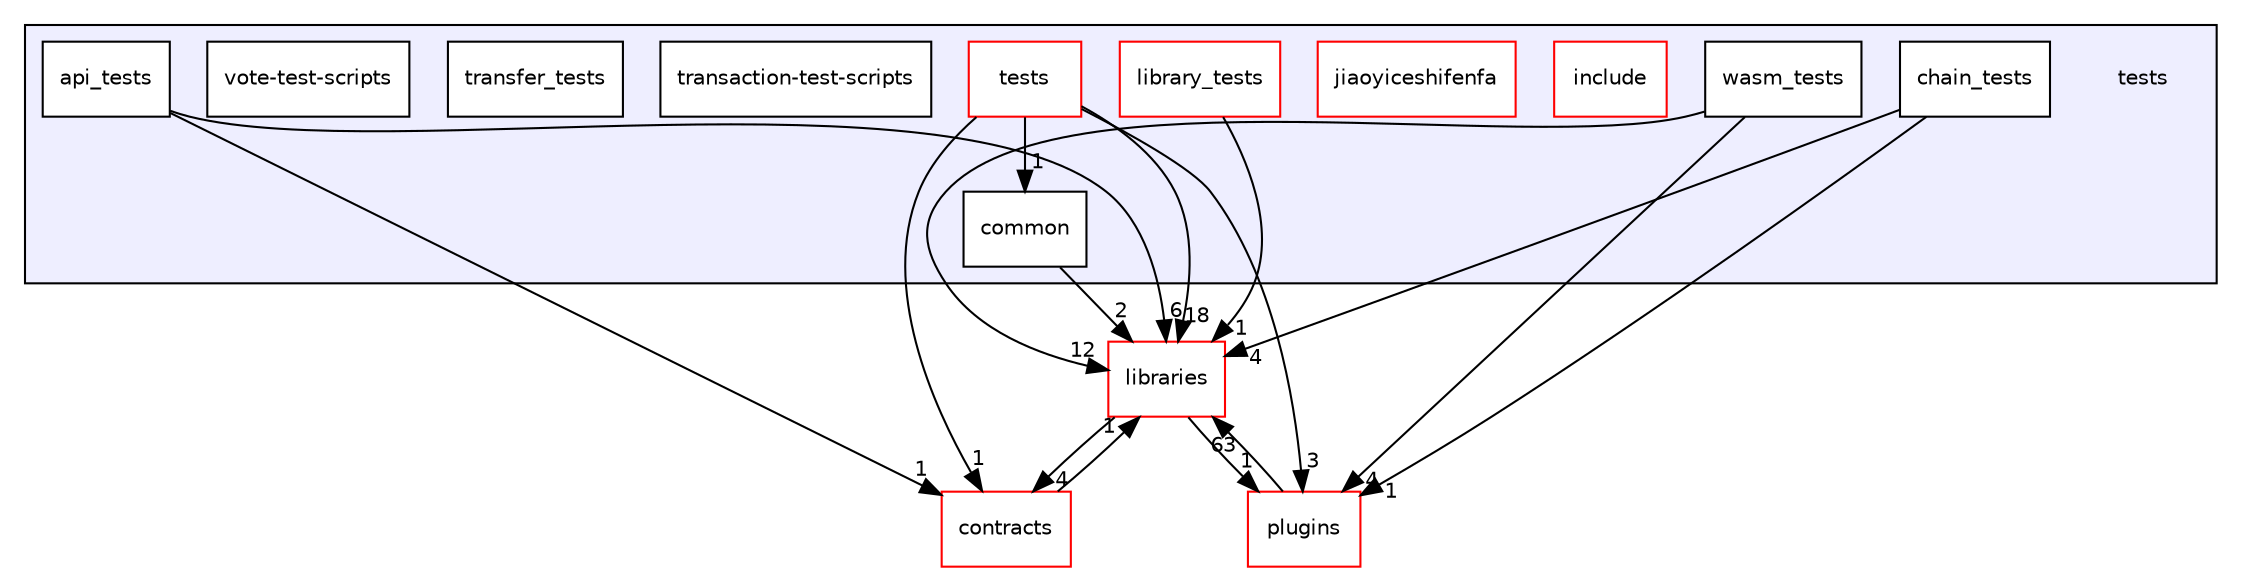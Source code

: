 digraph "tests" {
  compound=true
  node [ fontsize="10", fontname="Helvetica"];
  edge [ labelfontsize="10", labelfontname="Helvetica"];
  subgraph clusterdir_59425e443f801f1f2fd8bbe4959a3ccf {
    graph [ bgcolor="#eeeeff", pencolor="black", label="" URL="dir_59425e443f801f1f2fd8bbe4959a3ccf.html"];
    dir_59425e443f801f1f2fd8bbe4959a3ccf [shape=plaintext label="tests"];
    dir_50e44080a57fbae73b3ca2322108920f [shape=box label="api_tests" color="black" fillcolor="white" style="filled" URL="dir_50e44080a57fbae73b3ca2322108920f.html"];
    dir_4712e448c10024ae01c27eaa0292ce89 [shape=box label="chain_tests" color="black" fillcolor="white" style="filled" URL="dir_4712e448c10024ae01c27eaa0292ce89.html"];
    dir_7150d60f8ed19178d13bbbfb68df11e8 [shape=box label="common" color="black" fillcolor="white" style="filled" URL="dir_7150d60f8ed19178d13bbbfb68df11e8.html"];
    dir_dcba6dfd410a966f3c2ecded9b1039f6 [shape=box label="include" color="red" fillcolor="white" style="filled" URL="dir_dcba6dfd410a966f3c2ecded9b1039f6.html"];
    dir_d764b8b039088d041ff79cc23dd7416b [shape=box label="jiaoyiceshifenfa" color="red" fillcolor="white" style="filled" URL="dir_d764b8b039088d041ff79cc23dd7416b.html"];
    dir_5ab9b75a8f04f287eb14407e365819ee [shape=box label="library_tests" color="red" fillcolor="white" style="filled" URL="dir_5ab9b75a8f04f287eb14407e365819ee.html"];
    dir_657bc3dbb3ab2a0b56840d616fb9daa0 [shape=box label="tests" color="red" fillcolor="white" style="filled" URL="dir_657bc3dbb3ab2a0b56840d616fb9daa0.html"];
    dir_db302f19d9916151ee12beb3d4c5e034 [shape=box label="transaction-test-scripts" color="black" fillcolor="white" style="filled" URL="dir_db302f19d9916151ee12beb3d4c5e034.html"];
    dir_fcadfc131517e44a65c749be75c6b6a7 [shape=box label="transfer_tests" color="black" fillcolor="white" style="filled" URL="dir_fcadfc131517e44a65c749be75c6b6a7.html"];
    dir_70252825f09e6594ad966c5e4257d282 [shape=box label="vote-test-scripts" color="black" fillcolor="white" style="filled" URL="dir_70252825f09e6594ad966c5e4257d282.html"];
    dir_caa255d8d2c7224eae899877f6aafa7e [shape=box label="wasm_tests" color="black" fillcolor="white" style="filled" URL="dir_caa255d8d2c7224eae899877f6aafa7e.html"];
  }
  dir_bc0718b08fb2015b8e59c47b2805f60c [shape=box label="libraries" fillcolor="white" style="filled" color="red" URL="dir_bc0718b08fb2015b8e59c47b2805f60c.html"];
  dir_38c8d24aef3972a7f87b834274e76e31 [shape=box label="plugins" fillcolor="white" style="filled" color="red" URL="dir_38c8d24aef3972a7f87b834274e76e31.html"];
  dir_ae9b15dd87e066e1908bbd90e8f38627 [shape=box label="contracts" fillcolor="white" style="filled" color="red" URL="dir_ae9b15dd87e066e1908bbd90e8f38627.html"];
  dir_7150d60f8ed19178d13bbbfb68df11e8->dir_bc0718b08fb2015b8e59c47b2805f60c [headlabel="2", labeldistance=1.5 headhref="dir_001692_000004.html"];
  dir_caa255d8d2c7224eae899877f6aafa7e->dir_bc0718b08fb2015b8e59c47b2805f60c [headlabel="12", labeldistance=1.5 headhref="dir_001902_000004.html"];
  dir_caa255d8d2c7224eae899877f6aafa7e->dir_38c8d24aef3972a7f87b834274e76e31 [headlabel="4", labeldistance=1.5 headhref="dir_001902_001703.html"];
  dir_5ab9b75a8f04f287eb14407e365819ee->dir_bc0718b08fb2015b8e59c47b2805f60c [headlabel="1", labeldistance=1.5 headhref="dir_001897_000004.html"];
  dir_50e44080a57fbae73b3ca2322108920f->dir_bc0718b08fb2015b8e59c47b2805f60c [headlabel="6", labeldistance=1.5 headhref="dir_001890_000004.html"];
  dir_50e44080a57fbae73b3ca2322108920f->dir_ae9b15dd87e066e1908bbd90e8f38627 [headlabel="1", labeldistance=1.5 headhref="dir_001890_000000.html"];
  dir_bc0718b08fb2015b8e59c47b2805f60c->dir_38c8d24aef3972a7f87b834274e76e31 [headlabel="1", labeldistance=1.5 headhref="dir_000004_001703.html"];
  dir_bc0718b08fb2015b8e59c47b2805f60c->dir_ae9b15dd87e066e1908bbd90e8f38627 [headlabel="4", labeldistance=1.5 headhref="dir_000004_000000.html"];
  dir_4712e448c10024ae01c27eaa0292ce89->dir_bc0718b08fb2015b8e59c47b2805f60c [headlabel="4", labeldistance=1.5 headhref="dir_001891_000004.html"];
  dir_4712e448c10024ae01c27eaa0292ce89->dir_38c8d24aef3972a7f87b834274e76e31 [headlabel="1", labeldistance=1.5 headhref="dir_001891_001703.html"];
  dir_657bc3dbb3ab2a0b56840d616fb9daa0->dir_7150d60f8ed19178d13bbbfb68df11e8 [headlabel="1", labeldistance=1.5 headhref="dir_001666_001692.html"];
  dir_657bc3dbb3ab2a0b56840d616fb9daa0->dir_bc0718b08fb2015b8e59c47b2805f60c [headlabel="18", labeldistance=1.5 headhref="dir_001666_000004.html"];
  dir_657bc3dbb3ab2a0b56840d616fb9daa0->dir_38c8d24aef3972a7f87b834274e76e31 [headlabel="3", labeldistance=1.5 headhref="dir_001666_001703.html"];
  dir_657bc3dbb3ab2a0b56840d616fb9daa0->dir_ae9b15dd87e066e1908bbd90e8f38627 [headlabel="1", labeldistance=1.5 headhref="dir_001666_000000.html"];
  dir_38c8d24aef3972a7f87b834274e76e31->dir_bc0718b08fb2015b8e59c47b2805f60c [headlabel="63", labeldistance=1.5 headhref="dir_001703_000004.html"];
  dir_ae9b15dd87e066e1908bbd90e8f38627->dir_bc0718b08fb2015b8e59c47b2805f60c [headlabel="1", labeldistance=1.5 headhref="dir_000000_000004.html"];
}
